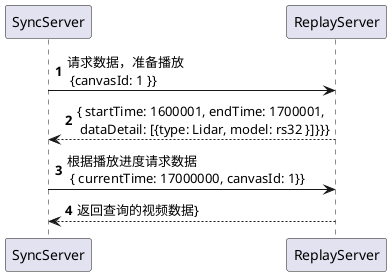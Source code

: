 @startuml
'https://plantuml.com/sequence-diagram

autonumber

SyncServer -> ReplayServer: 请求数据，准备播放 \n {canvasId: 1 }}
ReplayServer --> SyncServer: { startTime: 1600001, endTime: 1700001, \n dataDetail: [{type: Lidar, model: rs32 }]}}}

SyncServer -> ReplayServer: 根据播放进度请求数据 \n { currentTime: 17000000, canvasId: 1}}
SyncServer <-- ReplayServer: 返回查询的视频数据}
@enduml